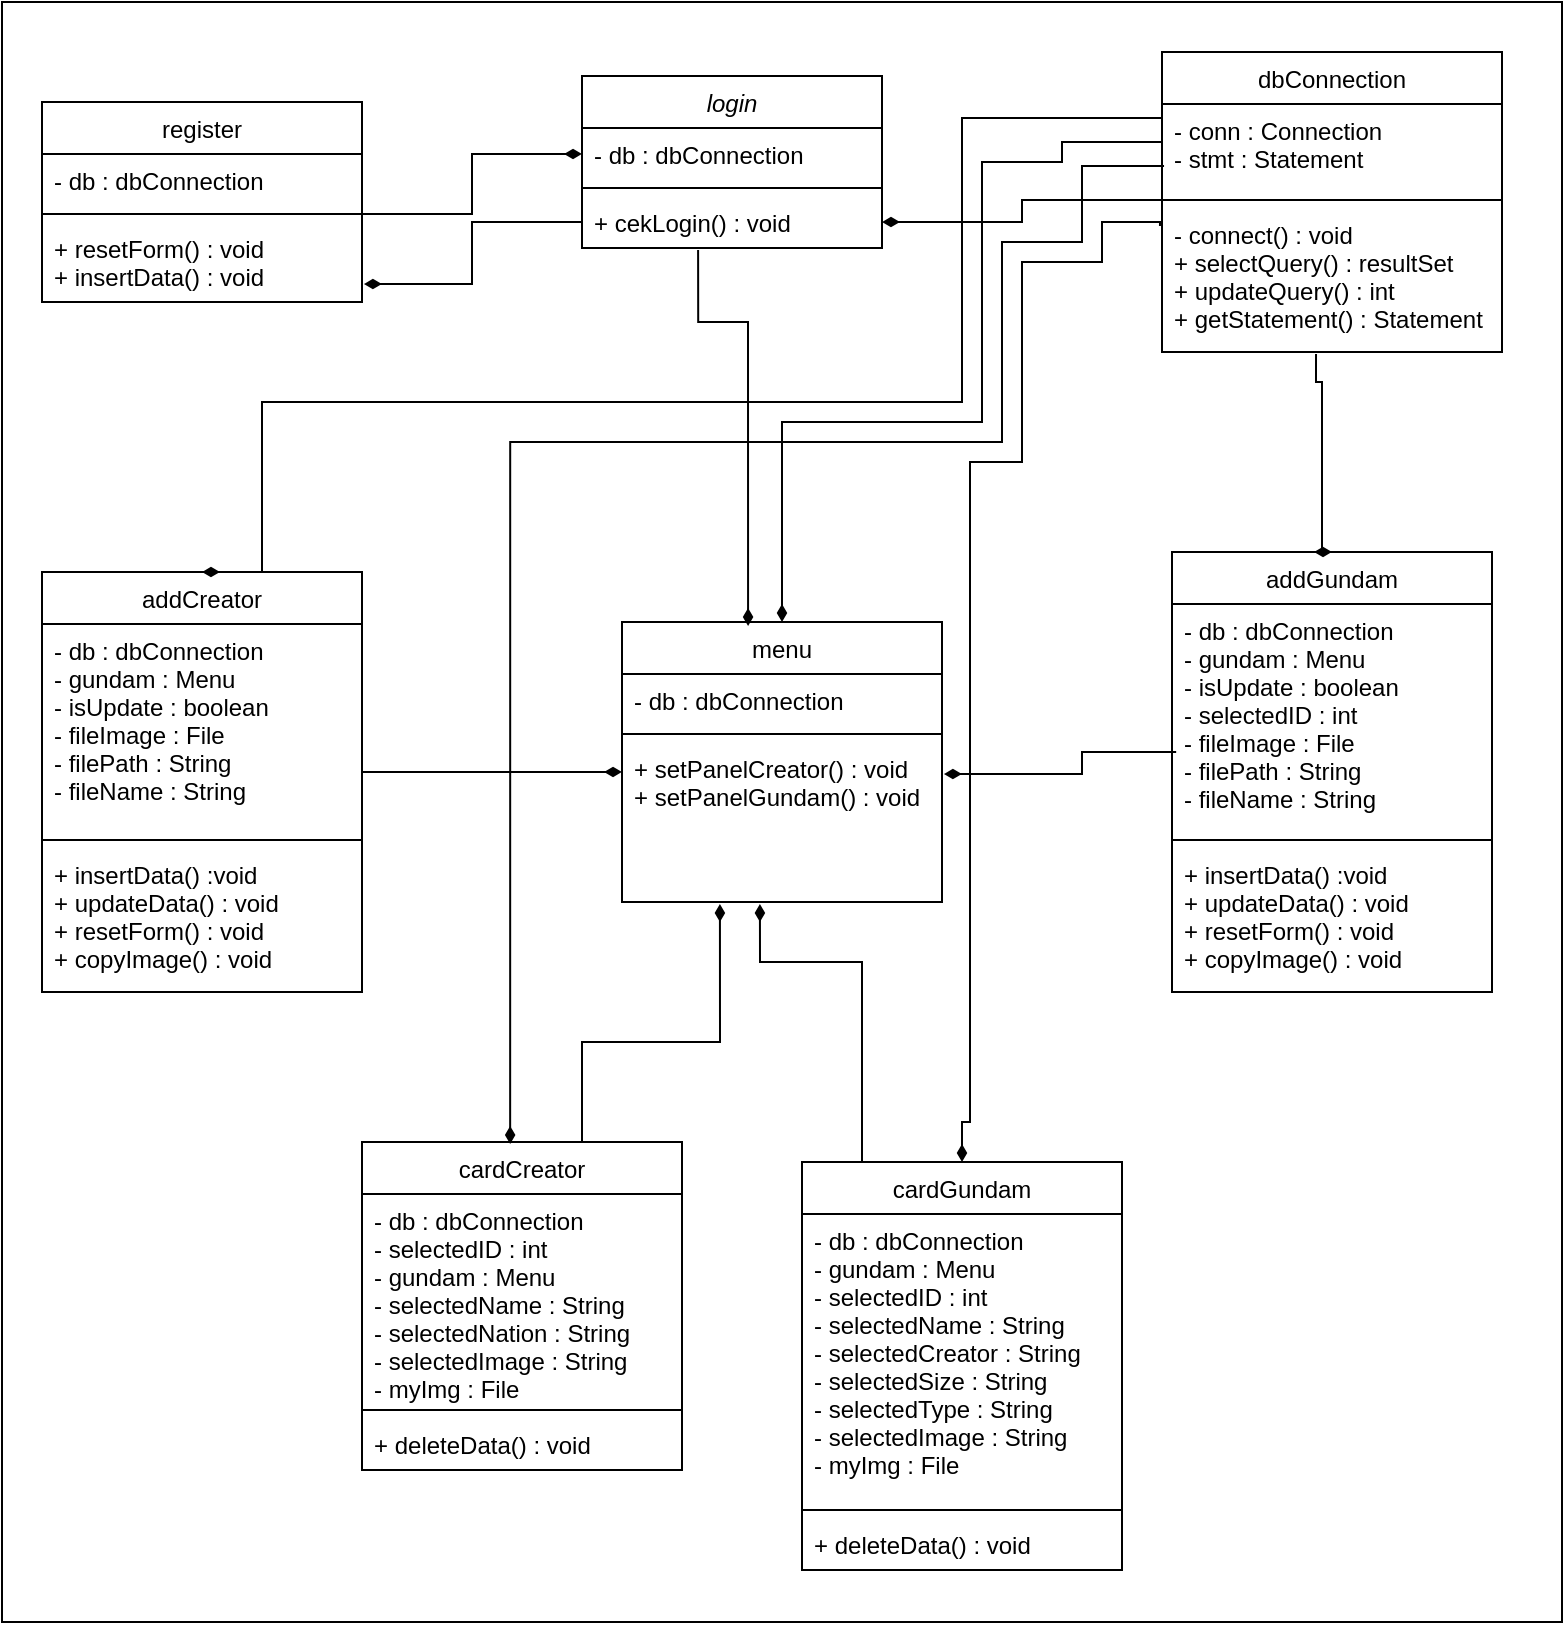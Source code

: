 <mxfile version="21.1.2" type="device">
  <diagram id="C5RBs43oDa-KdzZeNtuy" name="Page-1">
    <mxGraphModel dx="1434" dy="788" grid="1" gridSize="10" guides="1" tooltips="1" connect="1" arrows="1" fold="1" page="1" pageScale="1" pageWidth="827" pageHeight="1169" math="0" shadow="0">
      <root>
        <mxCell id="WIyWlLk6GJQsqaUBKTNV-0" />
        <mxCell id="WIyWlLk6GJQsqaUBKTNV-1" parent="WIyWlLk6GJQsqaUBKTNV-0" />
        <mxCell id="wsaFykUriN8mhLHE2JdD-45" value="" style="rounded=0;whiteSpace=wrap;html=1;" vertex="1" parent="WIyWlLk6GJQsqaUBKTNV-1">
          <mxGeometry x="10" y="90" width="780" height="810" as="geometry" />
        </mxCell>
        <mxCell id="zkfFHV4jXpPFQw0GAbJ--0" value="login" style="swimlane;fontStyle=2;align=center;verticalAlign=top;childLayout=stackLayout;horizontal=1;startSize=26;horizontalStack=0;resizeParent=1;resizeLast=0;collapsible=1;marginBottom=0;rounded=0;shadow=0;strokeWidth=1;" parent="WIyWlLk6GJQsqaUBKTNV-1" vertex="1">
          <mxGeometry x="300" y="127" width="150" height="86" as="geometry">
            <mxRectangle x="230" y="140" width="160" height="26" as="alternateBounds" />
          </mxGeometry>
        </mxCell>
        <mxCell id="zkfFHV4jXpPFQw0GAbJ--1" value="- db : dbConnection" style="text;align=left;verticalAlign=top;spacingLeft=4;spacingRight=4;overflow=hidden;rotatable=0;points=[[0,0.5],[1,0.5]];portConstraint=eastwest;" parent="zkfFHV4jXpPFQw0GAbJ--0" vertex="1">
          <mxGeometry y="26" width="150" height="26" as="geometry" />
        </mxCell>
        <mxCell id="zkfFHV4jXpPFQw0GAbJ--4" value="" style="line;html=1;strokeWidth=1;align=left;verticalAlign=middle;spacingTop=-1;spacingLeft=3;spacingRight=3;rotatable=0;labelPosition=right;points=[];portConstraint=eastwest;" parent="zkfFHV4jXpPFQw0GAbJ--0" vertex="1">
          <mxGeometry y="52" width="150" height="8" as="geometry" />
        </mxCell>
        <mxCell id="wsaFykUriN8mhLHE2JdD-27" value="+ cekLogin() : void" style="text;align=left;verticalAlign=top;spacingLeft=4;spacingRight=4;overflow=hidden;rotatable=0;points=[[0,0.5],[1,0.5]];portConstraint=eastwest;" vertex="1" parent="zkfFHV4jXpPFQw0GAbJ--0">
          <mxGeometry y="60" width="150" height="26" as="geometry" />
        </mxCell>
        <mxCell id="zkfFHV4jXpPFQw0GAbJ--6" value="register" style="swimlane;fontStyle=0;align=center;verticalAlign=top;childLayout=stackLayout;horizontal=1;startSize=26;horizontalStack=0;resizeParent=1;resizeLast=0;collapsible=1;marginBottom=0;rounded=0;shadow=0;strokeWidth=1;" parent="WIyWlLk6GJQsqaUBKTNV-1" vertex="1">
          <mxGeometry x="30" y="140" width="160" height="100" as="geometry">
            <mxRectangle x="130" y="380" width="160" height="26" as="alternateBounds" />
          </mxGeometry>
        </mxCell>
        <mxCell id="zkfFHV4jXpPFQw0GAbJ--7" value="- db : dbConnection" style="text;align=left;verticalAlign=top;spacingLeft=4;spacingRight=4;overflow=hidden;rotatable=0;points=[[0,0.5],[1,0.5]];portConstraint=eastwest;" parent="zkfFHV4jXpPFQw0GAbJ--6" vertex="1">
          <mxGeometry y="26" width="160" height="26" as="geometry" />
        </mxCell>
        <mxCell id="zkfFHV4jXpPFQw0GAbJ--9" value="" style="line;html=1;strokeWidth=1;align=left;verticalAlign=middle;spacingTop=-1;spacingLeft=3;spacingRight=3;rotatable=0;labelPosition=right;points=[];portConstraint=eastwest;" parent="zkfFHV4jXpPFQw0GAbJ--6" vertex="1">
          <mxGeometry y="52" width="160" height="8" as="geometry" />
        </mxCell>
        <mxCell id="zkfFHV4jXpPFQw0GAbJ--11" value="+ resetForm() : void&#xa;+ insertData() : void" style="text;align=left;verticalAlign=top;spacingLeft=4;spacingRight=4;overflow=hidden;rotatable=0;points=[[0,0.5],[1,0.5]];portConstraint=eastwest;" parent="zkfFHV4jXpPFQw0GAbJ--6" vertex="1">
          <mxGeometry y="60" width="160" height="40" as="geometry" />
        </mxCell>
        <mxCell id="wsaFykUriN8mhLHE2JdD-0" value="menu" style="swimlane;fontStyle=0;align=center;verticalAlign=top;childLayout=stackLayout;horizontal=1;startSize=26;horizontalStack=0;resizeParent=1;resizeLast=0;collapsible=1;marginBottom=0;rounded=0;shadow=0;strokeWidth=1;" vertex="1" parent="WIyWlLk6GJQsqaUBKTNV-1">
          <mxGeometry x="320" y="400" width="160" height="140" as="geometry">
            <mxRectangle x="130" y="380" width="160" height="26" as="alternateBounds" />
          </mxGeometry>
        </mxCell>
        <mxCell id="wsaFykUriN8mhLHE2JdD-1" value="- db : dbConnection" style="text;align=left;verticalAlign=top;spacingLeft=4;spacingRight=4;overflow=hidden;rotatable=0;points=[[0,0.5],[1,0.5]];portConstraint=eastwest;" vertex="1" parent="wsaFykUriN8mhLHE2JdD-0">
          <mxGeometry y="26" width="160" height="26" as="geometry" />
        </mxCell>
        <mxCell id="wsaFykUriN8mhLHE2JdD-2" value="" style="line;html=1;strokeWidth=1;align=left;verticalAlign=middle;spacingTop=-1;spacingLeft=3;spacingRight=3;rotatable=0;labelPosition=right;points=[];portConstraint=eastwest;" vertex="1" parent="wsaFykUriN8mhLHE2JdD-0">
          <mxGeometry y="52" width="160" height="8" as="geometry" />
        </mxCell>
        <mxCell id="wsaFykUriN8mhLHE2JdD-3" value="+ setPanelCreator() : void&#xa;+ setPanelGundam() : void" style="text;align=left;verticalAlign=top;spacingLeft=4;spacingRight=4;overflow=hidden;rotatable=0;points=[[0,0.5],[1,0.5]];portConstraint=eastwest;" vertex="1" parent="wsaFykUriN8mhLHE2JdD-0">
          <mxGeometry y="60" width="160" height="80" as="geometry" />
        </mxCell>
        <mxCell id="wsaFykUriN8mhLHE2JdD-4" value="cardGundam" style="swimlane;fontStyle=0;align=center;verticalAlign=top;childLayout=stackLayout;horizontal=1;startSize=26;horizontalStack=0;resizeParent=1;resizeLast=0;collapsible=1;marginBottom=0;rounded=0;shadow=0;strokeWidth=1;" vertex="1" parent="WIyWlLk6GJQsqaUBKTNV-1">
          <mxGeometry x="410" y="670" width="160" height="204" as="geometry">
            <mxRectangle x="130" y="380" width="160" height="26" as="alternateBounds" />
          </mxGeometry>
        </mxCell>
        <mxCell id="wsaFykUriN8mhLHE2JdD-5" value="- db : dbConnection&#xa;- gundam : Menu&#xa;- selectedID : int&#xa;- selectedName : String&#xa;- selectedCreator : String&#xa;- selectedSize : String&#xa;- selectedType : String&#xa;- selectedImage : String&#xa;- myImg : File" style="text;align=left;verticalAlign=top;spacingLeft=4;spacingRight=4;overflow=hidden;rotatable=0;points=[[0,0.5],[1,0.5]];portConstraint=eastwest;" vertex="1" parent="wsaFykUriN8mhLHE2JdD-4">
          <mxGeometry y="26" width="160" height="144" as="geometry" />
        </mxCell>
        <mxCell id="wsaFykUriN8mhLHE2JdD-6" value="" style="line;html=1;strokeWidth=1;align=left;verticalAlign=middle;spacingTop=-1;spacingLeft=3;spacingRight=3;rotatable=0;labelPosition=right;points=[];portConstraint=eastwest;" vertex="1" parent="wsaFykUriN8mhLHE2JdD-4">
          <mxGeometry y="170" width="160" height="8" as="geometry" />
        </mxCell>
        <mxCell id="wsaFykUriN8mhLHE2JdD-7" value="+ deleteData() : void" style="text;align=left;verticalAlign=top;spacingLeft=4;spacingRight=4;overflow=hidden;rotatable=0;points=[[0,0.5],[1,0.5]];portConstraint=eastwest;" vertex="1" parent="wsaFykUriN8mhLHE2JdD-4">
          <mxGeometry y="178" width="160" height="26" as="geometry" />
        </mxCell>
        <mxCell id="wsaFykUriN8mhLHE2JdD-8" value="cardCreator" style="swimlane;fontStyle=0;align=center;verticalAlign=top;childLayout=stackLayout;horizontal=1;startSize=26;horizontalStack=0;resizeParent=1;resizeLast=0;collapsible=1;marginBottom=0;rounded=0;shadow=0;strokeWidth=1;" vertex="1" parent="WIyWlLk6GJQsqaUBKTNV-1">
          <mxGeometry x="190" y="660" width="160" height="164" as="geometry">
            <mxRectangle x="130" y="380" width="160" height="26" as="alternateBounds" />
          </mxGeometry>
        </mxCell>
        <mxCell id="wsaFykUriN8mhLHE2JdD-9" value="- db : dbConnection&#xa;- selectedID : int&#xa;- gundam : Menu&#xa;- selectedName : String&#xa;- selectedNation : String&#xa;- selectedImage : String&#xa;- myImg : File" style="text;align=left;verticalAlign=top;spacingLeft=4;spacingRight=4;overflow=hidden;rotatable=0;points=[[0,0.5],[1,0.5]];portConstraint=eastwest;" vertex="1" parent="wsaFykUriN8mhLHE2JdD-8">
          <mxGeometry y="26" width="160" height="104" as="geometry" />
        </mxCell>
        <mxCell id="wsaFykUriN8mhLHE2JdD-10" value="" style="line;html=1;strokeWidth=1;align=left;verticalAlign=middle;spacingTop=-1;spacingLeft=3;spacingRight=3;rotatable=0;labelPosition=right;points=[];portConstraint=eastwest;" vertex="1" parent="wsaFykUriN8mhLHE2JdD-8">
          <mxGeometry y="130" width="160" height="8" as="geometry" />
        </mxCell>
        <mxCell id="wsaFykUriN8mhLHE2JdD-11" value="+ deleteData() : void&#xa;" style="text;align=left;verticalAlign=top;spacingLeft=4;spacingRight=4;overflow=hidden;rotatable=0;points=[[0,0.5],[1,0.5]];portConstraint=eastwest;" vertex="1" parent="wsaFykUriN8mhLHE2JdD-8">
          <mxGeometry y="138" width="160" height="26" as="geometry" />
        </mxCell>
        <mxCell id="wsaFykUriN8mhLHE2JdD-12" value="addCreator" style="swimlane;fontStyle=0;align=center;verticalAlign=top;childLayout=stackLayout;horizontal=1;startSize=26;horizontalStack=0;resizeParent=1;resizeLast=0;collapsible=1;marginBottom=0;rounded=0;shadow=0;strokeWidth=1;" vertex="1" parent="WIyWlLk6GJQsqaUBKTNV-1">
          <mxGeometry x="30" y="375" width="160" height="210" as="geometry">
            <mxRectangle x="130" y="380" width="160" height="26" as="alternateBounds" />
          </mxGeometry>
        </mxCell>
        <mxCell id="wsaFykUriN8mhLHE2JdD-13" value="- db : dbConnection&#xa;- gundam : Menu&#xa;- isUpdate : boolean&#xa;- fileImage : File&#xa;- filePath : String&#xa;- fileName : String" style="text;align=left;verticalAlign=top;spacingLeft=4;spacingRight=4;overflow=hidden;rotatable=0;points=[[0,0.5],[1,0.5]];portConstraint=eastwest;" vertex="1" parent="wsaFykUriN8mhLHE2JdD-12">
          <mxGeometry y="26" width="160" height="104" as="geometry" />
        </mxCell>
        <mxCell id="wsaFykUriN8mhLHE2JdD-14" value="" style="line;html=1;strokeWidth=1;align=left;verticalAlign=middle;spacingTop=-1;spacingLeft=3;spacingRight=3;rotatable=0;labelPosition=right;points=[];portConstraint=eastwest;" vertex="1" parent="wsaFykUriN8mhLHE2JdD-12">
          <mxGeometry y="130" width="160" height="8" as="geometry" />
        </mxCell>
        <mxCell id="wsaFykUriN8mhLHE2JdD-15" value="+ insertData() :void&#xa;+ updateData() : void&#xa;+ resetForm() : void&#xa;+ copyImage() : void" style="text;align=left;verticalAlign=top;spacingLeft=4;spacingRight=4;overflow=hidden;rotatable=0;points=[[0,0.5],[1,0.5]];portConstraint=eastwest;" vertex="1" parent="wsaFykUriN8mhLHE2JdD-12">
          <mxGeometry y="138" width="160" height="72" as="geometry" />
        </mxCell>
        <mxCell id="wsaFykUriN8mhLHE2JdD-16" value="addGundam" style="swimlane;fontStyle=0;align=center;verticalAlign=top;childLayout=stackLayout;horizontal=1;startSize=26;horizontalStack=0;resizeParent=1;resizeLast=0;collapsible=1;marginBottom=0;rounded=0;shadow=0;strokeWidth=1;" vertex="1" parent="WIyWlLk6GJQsqaUBKTNV-1">
          <mxGeometry x="595" y="365" width="160" height="220" as="geometry">
            <mxRectangle x="130" y="380" width="160" height="26" as="alternateBounds" />
          </mxGeometry>
        </mxCell>
        <mxCell id="wsaFykUriN8mhLHE2JdD-17" value="- db : dbConnection&#xa;- gundam : Menu&#xa;- isUpdate : boolean&#xa;- selectedID : int&#xa;- fileImage : File&#xa;- filePath : String&#xa;- fileName : String" style="text;align=left;verticalAlign=top;spacingLeft=4;spacingRight=4;overflow=hidden;rotatable=0;points=[[0,0.5],[1,0.5]];portConstraint=eastwest;" vertex="1" parent="wsaFykUriN8mhLHE2JdD-16">
          <mxGeometry y="26" width="160" height="114" as="geometry" />
        </mxCell>
        <mxCell id="wsaFykUriN8mhLHE2JdD-18" value="" style="line;html=1;strokeWidth=1;align=left;verticalAlign=middle;spacingTop=-1;spacingLeft=3;spacingRight=3;rotatable=0;labelPosition=right;points=[];portConstraint=eastwest;" vertex="1" parent="wsaFykUriN8mhLHE2JdD-16">
          <mxGeometry y="140" width="160" height="8" as="geometry" />
        </mxCell>
        <mxCell id="wsaFykUriN8mhLHE2JdD-19" value="+ insertData() :void&#xa;+ updateData() : void&#xa;+ resetForm() : void&#xa;+ copyImage() : void" style="text;align=left;verticalAlign=top;spacingLeft=4;spacingRight=4;overflow=hidden;rotatable=0;points=[[0,0.5],[1,0.5]];portConstraint=eastwest;" vertex="1" parent="wsaFykUriN8mhLHE2JdD-16">
          <mxGeometry y="148" width="160" height="72" as="geometry" />
        </mxCell>
        <mxCell id="wsaFykUriN8mhLHE2JdD-23" value="dbConnection" style="swimlane;fontStyle=0;align=center;verticalAlign=top;childLayout=stackLayout;horizontal=1;startSize=26;horizontalStack=0;resizeParent=1;resizeLast=0;collapsible=1;marginBottom=0;rounded=0;shadow=0;strokeWidth=1;" vertex="1" parent="WIyWlLk6GJQsqaUBKTNV-1">
          <mxGeometry x="590" y="115" width="170" height="150" as="geometry">
            <mxRectangle x="130" y="380" width="160" height="26" as="alternateBounds" />
          </mxGeometry>
        </mxCell>
        <mxCell id="wsaFykUriN8mhLHE2JdD-24" value="- conn : Connection&#xa;- stmt : Statement" style="text;align=left;verticalAlign=top;spacingLeft=4;spacingRight=4;overflow=hidden;rotatable=0;points=[[0,0.5],[1,0.5]];portConstraint=eastwest;" vertex="1" parent="wsaFykUriN8mhLHE2JdD-23">
          <mxGeometry y="26" width="170" height="44" as="geometry" />
        </mxCell>
        <mxCell id="wsaFykUriN8mhLHE2JdD-25" value="" style="line;html=1;strokeWidth=1;align=left;verticalAlign=middle;spacingTop=-1;spacingLeft=3;spacingRight=3;rotatable=0;labelPosition=right;points=[];portConstraint=eastwest;" vertex="1" parent="wsaFykUriN8mhLHE2JdD-23">
          <mxGeometry y="70" width="170" height="8" as="geometry" />
        </mxCell>
        <mxCell id="wsaFykUriN8mhLHE2JdD-26" value="- connect() : void&#xa;+ selectQuery() : resultSet&#xa;+ updateQuery() : int&#xa;+ getStatement() : Statement" style="text;align=left;verticalAlign=top;spacingLeft=4;spacingRight=4;overflow=hidden;rotatable=0;points=[[0,0.5],[1,0.5]];portConstraint=eastwest;" vertex="1" parent="wsaFykUriN8mhLHE2JdD-23">
          <mxGeometry y="78" width="170" height="72" as="geometry" />
        </mxCell>
        <mxCell id="wsaFykUriN8mhLHE2JdD-30" value="" style="edgeStyle=orthogonalEdgeStyle;rounded=0;orthogonalLoop=1;jettySize=auto;html=1;endArrow=diamondThin;endFill=1;entryX=0;entryY=0.5;entryDx=0;entryDy=0;" edge="1" parent="WIyWlLk6GJQsqaUBKTNV-1" source="zkfFHV4jXpPFQw0GAbJ--9" target="zkfFHV4jXpPFQw0GAbJ--1">
          <mxGeometry relative="1" as="geometry" />
        </mxCell>
        <mxCell id="wsaFykUriN8mhLHE2JdD-33" value="" style="edgeStyle=orthogonalEdgeStyle;rounded=0;orthogonalLoop=1;jettySize=auto;html=1;endArrow=diamondThin;endFill=1;entryX=1.006;entryY=0.775;entryDx=0;entryDy=0;entryPerimeter=0;exitX=0;exitY=0.5;exitDx=0;exitDy=0;" edge="1" parent="WIyWlLk6GJQsqaUBKTNV-1" source="wsaFykUriN8mhLHE2JdD-27" target="zkfFHV4jXpPFQw0GAbJ--11">
          <mxGeometry relative="1" as="geometry">
            <mxPoint x="250" y="206" as="sourcePoint" />
            <mxPoint x="310" y="210" as="targetPoint" />
          </mxGeometry>
        </mxCell>
        <mxCell id="wsaFykUriN8mhLHE2JdD-34" value="" style="edgeStyle=orthogonalEdgeStyle;rounded=0;orthogonalLoop=1;jettySize=auto;html=1;endArrow=diamondThin;endFill=1;entryX=1;entryY=0.5;entryDx=0;entryDy=0;" edge="1" parent="WIyWlLk6GJQsqaUBKTNV-1" source="wsaFykUriN8mhLHE2JdD-25" target="wsaFykUriN8mhLHE2JdD-27">
          <mxGeometry relative="1" as="geometry">
            <mxPoint x="569" y="182" as="sourcePoint" />
            <mxPoint x="460" y="213" as="targetPoint" />
          </mxGeometry>
        </mxCell>
        <mxCell id="wsaFykUriN8mhLHE2JdD-35" value="" style="edgeStyle=orthogonalEdgeStyle;rounded=0;orthogonalLoop=1;jettySize=auto;html=1;endArrow=diamondThin;endFill=1;entryX=0.5;entryY=0;entryDx=0;entryDy=0;exitX=0;exitY=0.5;exitDx=0;exitDy=0;" edge="1" parent="WIyWlLk6GJQsqaUBKTNV-1" source="wsaFykUriN8mhLHE2JdD-24" target="wsaFykUriN8mhLHE2JdD-12">
          <mxGeometry relative="1" as="geometry">
            <mxPoint x="550" y="184" as="sourcePoint" />
            <mxPoint x="460" y="210" as="targetPoint" />
            <Array as="points">
              <mxPoint x="490" y="148" />
              <mxPoint x="490" y="290" />
              <mxPoint x="140" y="290" />
            </Array>
          </mxGeometry>
        </mxCell>
        <mxCell id="wsaFykUriN8mhLHE2JdD-36" value="" style="edgeStyle=orthogonalEdgeStyle;rounded=0;orthogonalLoop=1;jettySize=auto;html=1;endArrow=diamondThin;endFill=1;entryX=0.5;entryY=0;entryDx=0;entryDy=0;" edge="1" parent="WIyWlLk6GJQsqaUBKTNV-1" target="wsaFykUriN8mhLHE2JdD-0">
          <mxGeometry relative="1" as="geometry">
            <mxPoint x="590" y="160" as="sourcePoint" />
            <mxPoint x="150" y="385" as="targetPoint" />
            <Array as="points">
              <mxPoint x="540" y="170" />
              <mxPoint x="500" y="170" />
              <mxPoint x="500" y="300" />
              <mxPoint x="400" y="300" />
            </Array>
          </mxGeometry>
        </mxCell>
        <mxCell id="wsaFykUriN8mhLHE2JdD-37" value="" style="edgeStyle=orthogonalEdgeStyle;rounded=0;orthogonalLoop=1;jettySize=auto;html=1;endArrow=diamondThin;endFill=1;entryX=0.5;entryY=0;entryDx=0;entryDy=0;exitX=0.453;exitY=1.014;exitDx=0;exitDy=0;exitPerimeter=0;" edge="1" parent="WIyWlLk6GJQsqaUBKTNV-1" source="wsaFykUriN8mhLHE2JdD-26" target="wsaFykUriN8mhLHE2JdD-16">
          <mxGeometry relative="1" as="geometry">
            <mxPoint x="550" y="170" as="sourcePoint" />
            <mxPoint x="410" y="410" as="targetPoint" />
            <Array as="points">
              <mxPoint x="667" y="280" />
              <mxPoint x="670" y="280" />
            </Array>
          </mxGeometry>
        </mxCell>
        <mxCell id="wsaFykUriN8mhLHE2JdD-38" value="" style="edgeStyle=orthogonalEdgeStyle;rounded=0;orthogonalLoop=1;jettySize=auto;html=1;endArrow=diamondThin;endFill=1;entryX=0.463;entryY=0.006;entryDx=0;entryDy=0;entryPerimeter=0;exitX=0.006;exitY=0.705;exitDx=0;exitDy=0;exitPerimeter=0;" edge="1" parent="WIyWlLk6GJQsqaUBKTNV-1" source="wsaFykUriN8mhLHE2JdD-24" target="wsaFykUriN8mhLHE2JdD-8">
          <mxGeometry relative="1" as="geometry">
            <mxPoint x="550" y="170" as="sourcePoint" />
            <mxPoint x="410" y="410" as="targetPoint" />
            <Array as="points">
              <mxPoint x="550" y="172" />
              <mxPoint x="550" y="210" />
              <mxPoint x="510" y="210" />
              <mxPoint x="510" y="310" />
              <mxPoint x="264" y="310" />
            </Array>
          </mxGeometry>
        </mxCell>
        <mxCell id="wsaFykUriN8mhLHE2JdD-39" value="" style="edgeStyle=orthogonalEdgeStyle;rounded=0;orthogonalLoop=1;jettySize=auto;html=1;endArrow=diamondThin;endFill=1;entryX=0.5;entryY=0;entryDx=0;entryDy=0;exitX=-0.006;exitY=0.125;exitDx=0;exitDy=0;exitPerimeter=0;" edge="1" parent="WIyWlLk6GJQsqaUBKTNV-1" source="wsaFykUriN8mhLHE2JdD-26" target="wsaFykUriN8mhLHE2JdD-4">
          <mxGeometry relative="1" as="geometry">
            <mxPoint x="570" y="320" as="sourcePoint" />
            <mxPoint x="274" y="671" as="targetPoint" />
            <Array as="points">
              <mxPoint x="589" y="200" />
              <mxPoint x="560" y="200" />
              <mxPoint x="560" y="220" />
              <mxPoint x="520" y="220" />
              <mxPoint x="520" y="320" />
              <mxPoint x="494" y="320" />
              <mxPoint x="494" y="650" />
              <mxPoint x="490" y="650" />
            </Array>
          </mxGeometry>
        </mxCell>
        <mxCell id="wsaFykUriN8mhLHE2JdD-40" value="" style="edgeStyle=orthogonalEdgeStyle;rounded=0;orthogonalLoop=1;jettySize=auto;html=1;endArrow=diamondThin;endFill=1;entryX=0.394;entryY=0.014;entryDx=0;entryDy=0;entryPerimeter=0;exitX=0.387;exitY=1.038;exitDx=0;exitDy=0;exitPerimeter=0;" edge="1" parent="WIyWlLk6GJQsqaUBKTNV-1" source="wsaFykUriN8mhLHE2JdD-27" target="wsaFykUriN8mhLHE2JdD-0">
          <mxGeometry relative="1" as="geometry">
            <mxPoint x="310" y="210" as="sourcePoint" />
            <mxPoint x="201" y="241" as="targetPoint" />
            <Array as="points">
              <mxPoint x="358" y="250" />
              <mxPoint x="383" y="250" />
            </Array>
          </mxGeometry>
        </mxCell>
        <mxCell id="wsaFykUriN8mhLHE2JdD-41" value="" style="edgeStyle=orthogonalEdgeStyle;rounded=0;orthogonalLoop=1;jettySize=auto;html=1;endArrow=diamondThin;endFill=1;entryX=1.006;entryY=0.2;entryDx=0;entryDy=0;exitX=0.013;exitY=0.649;exitDx=0;exitDy=0;exitPerimeter=0;entryPerimeter=0;" edge="1" parent="WIyWlLk6GJQsqaUBKTNV-1" source="wsaFykUriN8mhLHE2JdD-17" target="wsaFykUriN8mhLHE2JdD-3">
          <mxGeometry relative="1" as="geometry">
            <mxPoint x="600" y="170" as="sourcePoint" />
            <mxPoint x="410" y="410" as="targetPoint" />
            <Array as="points">
              <mxPoint x="550" y="465" />
              <mxPoint x="550" y="476" />
            </Array>
          </mxGeometry>
        </mxCell>
        <mxCell id="wsaFykUriN8mhLHE2JdD-42" value="" style="edgeStyle=orthogonalEdgeStyle;rounded=0;orthogonalLoop=1;jettySize=auto;html=1;endArrow=diamondThin;endFill=1;exitX=1;exitY=0.817;exitDx=0;exitDy=0;exitPerimeter=0;" edge="1" parent="WIyWlLk6GJQsqaUBKTNV-1" source="wsaFykUriN8mhLHE2JdD-13" target="wsaFykUriN8mhLHE2JdD-3">
          <mxGeometry relative="1" as="geometry">
            <mxPoint x="607" y="475" as="sourcePoint" />
            <mxPoint x="300" y="480" as="targetPoint" />
            <Array as="points">
              <mxPoint x="190" y="475" />
            </Array>
          </mxGeometry>
        </mxCell>
        <mxCell id="wsaFykUriN8mhLHE2JdD-43" value="" style="edgeStyle=orthogonalEdgeStyle;rounded=0;orthogonalLoop=1;jettySize=auto;html=1;endArrow=diamondThin;endFill=1;exitX=0.5;exitY=0;exitDx=0;exitDy=0;entryX=0.306;entryY=1.013;entryDx=0;entryDy=0;entryPerimeter=0;" edge="1" parent="WIyWlLk6GJQsqaUBKTNV-1" source="wsaFykUriN8mhLHE2JdD-8" target="wsaFykUriN8mhLHE2JdD-3">
          <mxGeometry relative="1" as="geometry">
            <mxPoint x="200" y="496" as="sourcePoint" />
            <mxPoint x="330" y="485" as="targetPoint" />
            <Array as="points">
              <mxPoint x="300" y="660" />
              <mxPoint x="300" y="610" />
              <mxPoint x="369" y="610" />
            </Array>
          </mxGeometry>
        </mxCell>
        <mxCell id="wsaFykUriN8mhLHE2JdD-44" value="" style="edgeStyle=orthogonalEdgeStyle;rounded=0;orthogonalLoop=1;jettySize=auto;html=1;endArrow=diamondThin;endFill=1;exitX=0.25;exitY=0;exitDx=0;exitDy=0;entryX=0.431;entryY=1.013;entryDx=0;entryDy=0;entryPerimeter=0;" edge="1" parent="WIyWlLk6GJQsqaUBKTNV-1" source="wsaFykUriN8mhLHE2JdD-4" target="wsaFykUriN8mhLHE2JdD-3">
          <mxGeometry relative="1" as="geometry">
            <mxPoint x="280" y="670" as="sourcePoint" />
            <mxPoint x="379" y="551" as="targetPoint" />
            <Array as="points">
              <mxPoint x="440" y="570" />
              <mxPoint x="389" y="570" />
            </Array>
          </mxGeometry>
        </mxCell>
      </root>
    </mxGraphModel>
  </diagram>
</mxfile>
